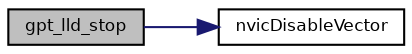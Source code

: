 digraph "gpt_lld_stop"
{
  bgcolor="transparent";
  edge [fontname="Helvetica",fontsize="8",labelfontname="Helvetica",labelfontsize="8"];
  node [fontname="Helvetica",fontsize="8",shape=record];
  rankdir="LR";
  Node15 [label="gpt_lld_stop",height=0.2,width=0.4,color="black", fillcolor="grey75", style="filled", fontcolor="black"];
  Node15 -> Node16 [color="midnightblue",fontsize="8",style="solid",fontname="Helvetica"];
  Node16 [label="nvicDisableVector",height=0.2,width=0.4,color="black",URL="$group___c_o_m_m_o_n___a_r_m_c_mx___n_v_i_c.html#gafdc14a7abfb6cb5fd2dd93a05767bbf8",tooltip="Disables an interrupt handler. "];
}
